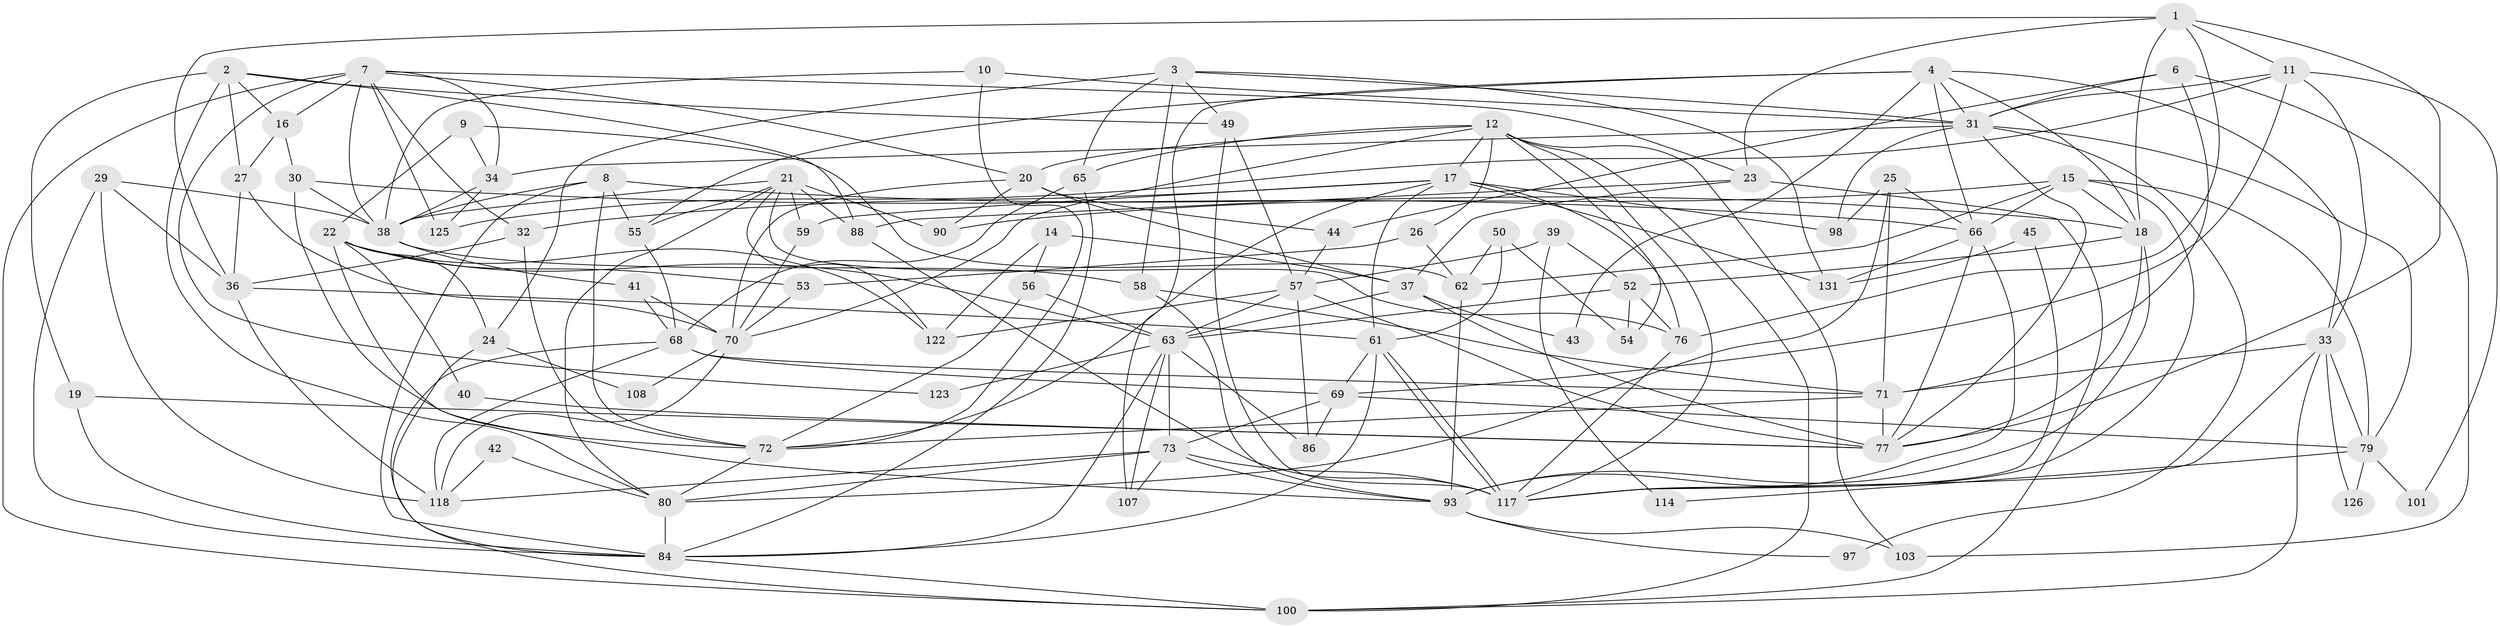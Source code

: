 // original degree distribution, {6: 0.12213740458015267, 4: 0.24427480916030533, 5: 0.1297709923664122, 3: 0.31297709923664124, 7: 0.04580152671755725, 2: 0.1297709923664122, 8: 0.015267175572519083}
// Generated by graph-tools (version 1.1) at 2025/41/03/06/25 10:41:58]
// undirected, 86 vertices, 216 edges
graph export_dot {
graph [start="1"]
  node [color=gray90,style=filled];
  1 [super="+115"];
  2 [super="+67"];
  3 [super="+5"];
  4 [super="+13"];
  6 [super="+28"];
  7 [super="+48"];
  8;
  9;
  10;
  11 [super="+87"];
  12 [super="+92"];
  14 [super="+64"];
  15 [super="+110"];
  16;
  17 [super="+106"];
  18;
  19;
  20 [super="+60"];
  21 [super="+82"];
  22 [super="+104"];
  23 [super="+35"];
  24;
  25 [super="+47"];
  26;
  27;
  29 [super="+116"];
  30;
  31 [super="+83"];
  32 [super="+109"];
  33 [super="+46"];
  34 [super="+111"];
  36 [super="+51"];
  37 [super="+74"];
  38 [super="+91"];
  39;
  40;
  41;
  42;
  43;
  44;
  45;
  49;
  50;
  52 [super="+81"];
  53;
  54;
  55;
  56;
  57 [super="+102"];
  58;
  59;
  61 [super="+89"];
  62;
  63 [super="+78"];
  65 [super="+85"];
  66 [super="+96"];
  68 [super="+124"];
  69 [super="+95"];
  70 [super="+112"];
  71 [super="+75"];
  72 [super="+127"];
  73 [super="+105"];
  76 [super="+119"];
  77 [super="+94"];
  79 [super="+129"];
  80 [super="+99"];
  84 [super="+113"];
  86;
  88 [super="+128"];
  90;
  93 [super="+120"];
  97;
  98;
  100 [super="+121"];
  101;
  103;
  107;
  108;
  114;
  117 [super="+130"];
  118;
  122;
  123;
  125;
  126;
  131;
  1 -- 23;
  1 -- 36;
  1 -- 76;
  1 -- 77;
  1 -- 18;
  1 -- 11;
  2 -- 80;
  2 -- 19;
  2 -- 27;
  2 -- 16;
  2 -- 49;
  2 -- 88;
  3 -- 58;
  3 -- 24;
  3 -- 49;
  3 -- 65;
  3 -- 131;
  3 -- 31;
  4 -- 55;
  4 -- 33;
  4 -- 66;
  4 -- 18;
  4 -- 43;
  4 -- 107;
  4 -- 31;
  6 -- 44;
  6 -- 71;
  6 -- 103;
  6 -- 31;
  7 -- 32;
  7 -- 16;
  7 -- 125;
  7 -- 20;
  7 -- 123;
  7 -- 100;
  7 -- 38;
  7 -- 34;
  7 -- 23;
  8 -- 55;
  8 -- 84;
  8 -- 18;
  8 -- 38;
  8 -- 72;
  9 -- 34;
  9 -- 62;
  9 -- 22;
  10 -- 72;
  10 -- 31;
  10 -- 38;
  11 -- 31;
  11 -- 69;
  11 -- 101;
  11 -- 125;
  11 -- 33;
  12 -- 100;
  12 -- 117;
  12 -- 103;
  12 -- 54;
  12 -- 26;
  12 -- 65;
  12 -- 70;
  12 -- 20;
  12 -- 17;
  14 -- 56;
  14 -- 37;
  14 -- 122;
  15 -- 18;
  15 -- 62;
  15 -- 79;
  15 -- 90;
  15 -- 117;
  15 -- 66;
  16 -- 27;
  16 -- 30;
  17 -- 72;
  17 -- 61;
  17 -- 59;
  17 -- 98;
  17 -- 76 [weight=2];
  17 -- 32;
  17 -- 131;
  18 -- 77;
  18 -- 93;
  18 -- 52;
  19 -- 77;
  19 -- 84;
  20 -- 90;
  20 -- 44;
  20 -- 37;
  20 -- 70;
  21 -- 59;
  21 -- 55;
  21 -- 80;
  21 -- 122;
  21 -- 88;
  21 -- 90;
  21 -- 76;
  21 -- 38;
  22 -- 40;
  22 -- 53;
  22 -- 24;
  22 -- 122;
  22 -- 93;
  22 -- 63;
  23 -- 100;
  23 -- 37;
  23 -- 88;
  24 -- 108;
  24 -- 84;
  25 -- 98;
  25 -- 71;
  25 -- 66;
  25 -- 80;
  26 -- 62;
  26 -- 53;
  27 -- 36;
  27 -- 70;
  29 -- 36;
  29 -- 118;
  29 -- 84;
  29 -- 38;
  30 -- 72;
  30 -- 38;
  30 -- 66;
  31 -- 97;
  31 -- 98;
  31 -- 77;
  31 -- 34;
  31 -- 79;
  32 -- 36;
  32 -- 72;
  33 -- 71;
  33 -- 126;
  33 -- 117;
  33 -- 100;
  33 -- 79;
  34 -- 125;
  34 -- 38;
  36 -- 61;
  36 -- 118;
  37 -- 43;
  37 -- 63;
  37 -- 77;
  38 -- 41;
  38 -- 58;
  39 -- 114;
  39 -- 57;
  39 -- 52;
  40 -- 77;
  41 -- 70;
  41 -- 68;
  42 -- 80;
  42 -- 118;
  44 -- 57;
  45 -- 131;
  45 -- 117;
  49 -- 57;
  49 -- 117;
  50 -- 61;
  50 -- 54;
  50 -- 62;
  52 -- 63;
  52 -- 54;
  52 -- 76;
  53 -- 70;
  55 -- 68;
  56 -- 72;
  56 -- 63;
  57 -- 63;
  57 -- 86;
  57 -- 122;
  57 -- 77;
  58 -- 71;
  58 -- 93;
  59 -- 70;
  61 -- 117;
  61 -- 117;
  61 -- 84;
  61 -- 69;
  62 -- 93;
  63 -- 73;
  63 -- 86;
  63 -- 107;
  63 -- 123;
  63 -- 84;
  65 -- 84;
  65 -- 68;
  66 -- 131;
  66 -- 93;
  66 -- 77;
  68 -- 100;
  68 -- 69;
  68 -- 118;
  68 -- 71;
  69 -- 86;
  69 -- 73;
  69 -- 79;
  70 -- 118;
  70 -- 108;
  71 -- 77;
  71 -- 72;
  72 -- 80;
  73 -- 107;
  73 -- 117;
  73 -- 93;
  73 -- 118;
  73 -- 80;
  76 -- 117;
  79 -- 101;
  79 -- 126;
  79 -- 114;
  80 -- 84;
  84 -- 100;
  88 -- 117;
  93 -- 97;
  93 -- 103;
}

